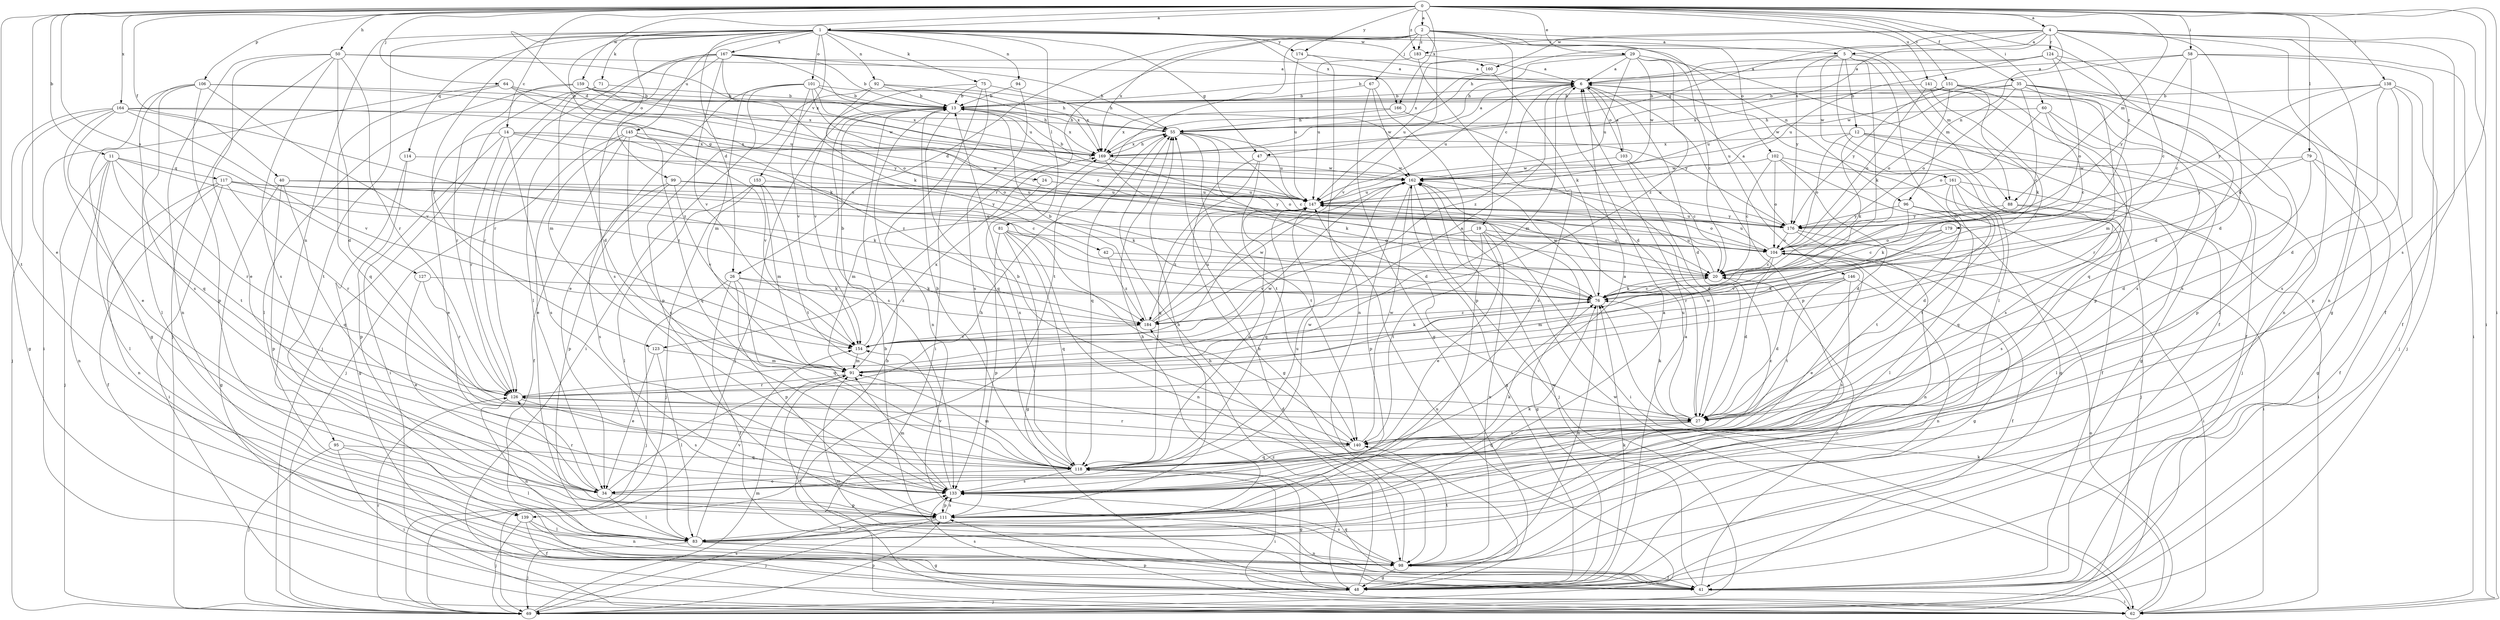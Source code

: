 strict digraph  {
0;
1;
2;
4;
5;
6;
11;
12;
13;
14;
19;
20;
24;
26;
27;
29;
34;
35;
40;
41;
42;
47;
48;
50;
55;
58;
60;
62;
64;
67;
69;
71;
75;
76;
79;
81;
83;
88;
91;
92;
94;
95;
96;
98;
99;
101;
102;
103;
104;
106;
111;
114;
117;
118;
123;
124;
126;
127;
133;
138;
139;
140;
141;
145;
146;
147;
151;
153;
154;
159;
160;
161;
162;
164;
166;
167;
169;
174;
176;
179;
183;
184;
0 -> 1  [label=a];
0 -> 2  [label=a];
0 -> 4  [label=a];
0 -> 11  [label=b];
0 -> 24  [label=d];
0 -> 29  [label=e];
0 -> 34  [label=e];
0 -> 35  [label=f];
0 -> 40  [label=f];
0 -> 50  [label=h];
0 -> 58  [label=i];
0 -> 60  [label=i];
0 -> 62  [label=i];
0 -> 64  [label=j];
0 -> 79  [label=l];
0 -> 88  [label=m];
0 -> 106  [label=p];
0 -> 127  [label=s];
0 -> 133  [label=s];
0 -> 138  [label=t];
0 -> 139  [label=t];
0 -> 141  [label=u];
0 -> 151  [label=v];
0 -> 159  [label=w];
0 -> 164  [label=x];
0 -> 166  [label=x];
0 -> 174  [label=y];
0 -> 179  [label=z];
0 -> 183  [label=z];
1 -> 5  [label=a];
1 -> 14  [label=c];
1 -> 26  [label=d];
1 -> 42  [label=g];
1 -> 47  [label=g];
1 -> 71  [label=k];
1 -> 75  [label=k];
1 -> 81  [label=l];
1 -> 92  [label=n];
1 -> 94  [label=n];
1 -> 95  [label=n];
1 -> 96  [label=n];
1 -> 99  [label=o];
1 -> 101  [label=o];
1 -> 114  [label=q];
1 -> 123  [label=r];
1 -> 139  [label=t];
1 -> 145  [label=u];
1 -> 153  [label=v];
1 -> 160  [label=w];
1 -> 166  [label=x];
1 -> 167  [label=x];
1 -> 174  [label=y];
2 -> 19  [label=c];
2 -> 26  [label=d];
2 -> 67  [label=j];
2 -> 88  [label=m];
2 -> 102  [label=o];
2 -> 123  [label=r];
2 -> 139  [label=t];
2 -> 146  [label=u];
2 -> 154  [label=v];
2 -> 169  [label=x];
2 -> 183  [label=z];
4 -> 5  [label=a];
4 -> 20  [label=c];
4 -> 27  [label=d];
4 -> 41  [label=f];
4 -> 47  [label=g];
4 -> 48  [label=g];
4 -> 55  [label=h];
4 -> 62  [label=i];
4 -> 96  [label=n];
4 -> 98  [label=n];
4 -> 124  [label=r];
4 -> 160  [label=w];
4 -> 169  [label=x];
4 -> 183  [label=z];
5 -> 6  [label=a];
5 -> 12  [label=b];
5 -> 76  [label=k];
5 -> 83  [label=l];
5 -> 88  [label=m];
5 -> 91  [label=m];
5 -> 161  [label=w];
5 -> 176  [label=y];
6 -> 13  [label=b];
6 -> 27  [label=d];
6 -> 91  [label=m];
6 -> 103  [label=o];
6 -> 111  [label=p];
6 -> 147  [label=u];
6 -> 161  [label=w];
6 -> 184  [label=z];
11 -> 69  [label=j];
11 -> 83  [label=l];
11 -> 98  [label=n];
11 -> 117  [label=q];
11 -> 126  [label=r];
11 -> 140  [label=t];
11 -> 184  [label=z];
12 -> 48  [label=g];
12 -> 69  [label=j];
12 -> 76  [label=k];
12 -> 104  [label=o];
12 -> 133  [label=s];
12 -> 169  [label=x];
13 -> 55  [label=h];
13 -> 69  [label=j];
13 -> 118  [label=q];
13 -> 133  [label=s];
13 -> 169  [label=x];
13 -> 176  [label=y];
14 -> 34  [label=e];
14 -> 62  [label=i];
14 -> 104  [label=o];
14 -> 126  [label=r];
14 -> 133  [label=s];
14 -> 169  [label=x];
14 -> 184  [label=z];
19 -> 34  [label=e];
19 -> 48  [label=g];
19 -> 98  [label=n];
19 -> 104  [label=o];
19 -> 140  [label=t];
19 -> 154  [label=v];
20 -> 76  [label=k];
20 -> 147  [label=u];
24 -> 91  [label=m];
24 -> 147  [label=u];
24 -> 176  [label=y];
26 -> 41  [label=f];
26 -> 69  [label=j];
26 -> 76  [label=k];
26 -> 111  [label=p];
26 -> 118  [label=q];
26 -> 184  [label=z];
27 -> 76  [label=k];
27 -> 118  [label=q];
27 -> 140  [label=t];
27 -> 147  [label=u];
27 -> 162  [label=w];
29 -> 6  [label=a];
29 -> 20  [label=c];
29 -> 41  [label=f];
29 -> 55  [label=h];
29 -> 147  [label=u];
29 -> 162  [label=w];
29 -> 169  [label=x];
29 -> 184  [label=z];
34 -> 55  [label=h];
34 -> 83  [label=l];
34 -> 111  [label=p];
34 -> 126  [label=r];
34 -> 147  [label=u];
35 -> 13  [label=b];
35 -> 20  [label=c];
35 -> 69  [label=j];
35 -> 83  [label=l];
35 -> 91  [label=m];
35 -> 104  [label=o];
35 -> 133  [label=s];
35 -> 147  [label=u];
40 -> 48  [label=g];
40 -> 111  [label=p];
40 -> 118  [label=q];
40 -> 147  [label=u];
40 -> 176  [label=y];
41 -> 13  [label=b];
41 -> 20  [label=c];
41 -> 62  [label=i];
41 -> 91  [label=m];
41 -> 118  [label=q];
41 -> 162  [label=w];
42 -> 20  [label=c];
42 -> 184  [label=z];
47 -> 48  [label=g];
47 -> 118  [label=q];
47 -> 140  [label=t];
47 -> 162  [label=w];
48 -> 6  [label=a];
48 -> 55  [label=h];
48 -> 69  [label=j];
48 -> 76  [label=k];
48 -> 133  [label=s];
48 -> 184  [label=z];
50 -> 6  [label=a];
50 -> 27  [label=d];
50 -> 34  [label=e];
50 -> 69  [label=j];
50 -> 98  [label=n];
50 -> 126  [label=r];
50 -> 133  [label=s];
50 -> 169  [label=x];
55 -> 6  [label=a];
55 -> 20  [label=c];
55 -> 27  [label=d];
55 -> 118  [label=q];
55 -> 140  [label=t];
55 -> 147  [label=u];
55 -> 169  [label=x];
58 -> 6  [label=a];
58 -> 20  [label=c];
58 -> 41  [label=f];
58 -> 62  [label=i];
58 -> 162  [label=w];
58 -> 176  [label=y];
60 -> 20  [label=c];
60 -> 55  [label=h];
60 -> 104  [label=o];
60 -> 111  [label=p];
60 -> 126  [label=r];
62 -> 13  [label=b];
62 -> 76  [label=k];
62 -> 104  [label=o];
62 -> 111  [label=p];
62 -> 162  [label=w];
64 -> 13  [label=b];
64 -> 62  [label=i];
64 -> 76  [label=k];
64 -> 118  [label=q];
64 -> 147  [label=u];
67 -> 13  [label=b];
67 -> 48  [label=g];
67 -> 111  [label=p];
67 -> 162  [label=w];
69 -> 91  [label=m];
69 -> 111  [label=p];
69 -> 126  [label=r];
69 -> 133  [label=s];
69 -> 147  [label=u];
71 -> 13  [label=b];
71 -> 69  [label=j];
71 -> 91  [label=m];
71 -> 126  [label=r];
75 -> 13  [label=b];
75 -> 62  [label=i];
75 -> 98  [label=n];
75 -> 154  [label=v];
75 -> 169  [label=x];
76 -> 20  [label=c];
76 -> 98  [label=n];
76 -> 162  [label=w];
76 -> 184  [label=z];
79 -> 27  [label=d];
79 -> 41  [label=f];
79 -> 48  [label=g];
79 -> 162  [label=w];
79 -> 176  [label=y];
81 -> 48  [label=g];
81 -> 98  [label=n];
81 -> 104  [label=o];
81 -> 111  [label=p];
81 -> 118  [label=q];
81 -> 140  [label=t];
83 -> 6  [label=a];
83 -> 48  [label=g];
83 -> 55  [label=h];
83 -> 69  [label=j];
83 -> 98  [label=n];
83 -> 154  [label=v];
88 -> 76  [label=k];
88 -> 83  [label=l];
88 -> 133  [label=s];
88 -> 176  [label=y];
91 -> 6  [label=a];
91 -> 41  [label=f];
91 -> 126  [label=r];
91 -> 169  [label=x];
92 -> 13  [label=b];
92 -> 20  [label=c];
92 -> 55  [label=h];
92 -> 111  [label=p];
92 -> 169  [label=x];
94 -> 13  [label=b];
94 -> 133  [label=s];
95 -> 62  [label=i];
95 -> 69  [label=j];
95 -> 83  [label=l];
95 -> 118  [label=q];
96 -> 62  [label=i];
96 -> 83  [label=l];
96 -> 126  [label=r];
96 -> 140  [label=t];
96 -> 176  [label=y];
98 -> 41  [label=f];
98 -> 48  [label=g];
98 -> 55  [label=h];
98 -> 133  [label=s];
98 -> 140  [label=t];
99 -> 76  [label=k];
99 -> 111  [label=p];
99 -> 133  [label=s];
99 -> 147  [label=u];
99 -> 154  [label=v];
101 -> 13  [label=b];
101 -> 20  [label=c];
101 -> 34  [label=e];
101 -> 55  [label=h];
101 -> 62  [label=i];
101 -> 91  [label=m];
101 -> 154  [label=v];
101 -> 176  [label=y];
102 -> 20  [label=c];
102 -> 27  [label=d];
102 -> 41  [label=f];
102 -> 48  [label=g];
102 -> 104  [label=o];
102 -> 162  [label=w];
103 -> 6  [label=a];
103 -> 20  [label=c];
103 -> 27  [label=d];
103 -> 162  [label=w];
104 -> 20  [label=c];
104 -> 27  [label=d];
104 -> 34  [label=e];
104 -> 41  [label=f];
104 -> 48  [label=g];
104 -> 147  [label=u];
106 -> 13  [label=b];
106 -> 48  [label=g];
106 -> 83  [label=l];
106 -> 111  [label=p];
106 -> 133  [label=s];
106 -> 154  [label=v];
106 -> 169  [label=x];
111 -> 55  [label=h];
111 -> 69  [label=j];
111 -> 76  [label=k];
111 -> 83  [label=l];
111 -> 133  [label=s];
114 -> 48  [label=g];
114 -> 111  [label=p];
114 -> 162  [label=w];
117 -> 20  [label=c];
117 -> 41  [label=f];
117 -> 62  [label=i];
117 -> 76  [label=k];
117 -> 98  [label=n];
117 -> 104  [label=o];
117 -> 126  [label=r];
117 -> 147  [label=u];
118 -> 6  [label=a];
118 -> 13  [label=b];
118 -> 34  [label=e];
118 -> 48  [label=g];
118 -> 62  [label=i];
118 -> 91  [label=m];
118 -> 133  [label=s];
118 -> 147  [label=u];
118 -> 162  [label=w];
118 -> 169  [label=x];
123 -> 34  [label=e];
123 -> 83  [label=l];
123 -> 91  [label=m];
124 -> 6  [label=a];
124 -> 13  [label=b];
124 -> 27  [label=d];
124 -> 98  [label=n];
124 -> 104  [label=o];
124 -> 147  [label=u];
126 -> 27  [label=d];
126 -> 98  [label=n];
126 -> 133  [label=s];
126 -> 162  [label=w];
127 -> 34  [label=e];
127 -> 76  [label=k];
127 -> 126  [label=r];
133 -> 76  [label=k];
133 -> 91  [label=m];
133 -> 111  [label=p];
133 -> 154  [label=v];
138 -> 13  [label=b];
138 -> 27  [label=d];
138 -> 69  [label=j];
138 -> 76  [label=k];
138 -> 111  [label=p];
138 -> 133  [label=s];
138 -> 176  [label=y];
139 -> 41  [label=f];
139 -> 69  [label=j];
139 -> 83  [label=l];
139 -> 98  [label=n];
140 -> 13  [label=b];
140 -> 20  [label=c];
140 -> 118  [label=q];
140 -> 126  [label=r];
140 -> 162  [label=w];
141 -> 13  [label=b];
141 -> 104  [label=o];
141 -> 111  [label=p];
141 -> 133  [label=s];
141 -> 154  [label=v];
145 -> 34  [label=e];
145 -> 41  [label=f];
145 -> 69  [label=j];
145 -> 118  [label=q];
145 -> 133  [label=s];
145 -> 154  [label=v];
145 -> 169  [label=x];
146 -> 27  [label=d];
146 -> 76  [label=k];
146 -> 91  [label=m];
146 -> 98  [label=n];
146 -> 133  [label=s];
146 -> 140  [label=t];
147 -> 104  [label=o];
147 -> 118  [label=q];
147 -> 176  [label=y];
147 -> 184  [label=z];
151 -> 13  [label=b];
151 -> 41  [label=f];
151 -> 76  [label=k];
151 -> 104  [label=o];
151 -> 118  [label=q];
151 -> 169  [label=x];
151 -> 176  [label=y];
153 -> 69  [label=j];
153 -> 83  [label=l];
153 -> 91  [label=m];
153 -> 140  [label=t];
153 -> 147  [label=u];
154 -> 13  [label=b];
154 -> 76  [label=k];
154 -> 91  [label=m];
159 -> 13  [label=b];
159 -> 83  [label=l];
159 -> 104  [label=o];
159 -> 126  [label=r];
159 -> 162  [label=w];
159 -> 169  [label=x];
160 -> 76  [label=k];
160 -> 147  [label=u];
161 -> 27  [label=d];
161 -> 62  [label=i];
161 -> 69  [label=j];
161 -> 118  [label=q];
161 -> 140  [label=t];
161 -> 147  [label=u];
162 -> 13  [label=b];
162 -> 48  [label=g];
162 -> 62  [label=i];
162 -> 69  [label=j];
162 -> 111  [label=p];
162 -> 147  [label=u];
164 -> 34  [label=e];
164 -> 48  [label=g];
164 -> 55  [label=h];
164 -> 69  [label=j];
164 -> 118  [label=q];
164 -> 154  [label=v];
164 -> 176  [label=y];
164 -> 184  [label=z];
166 -> 55  [label=h];
166 -> 133  [label=s];
166 -> 169  [label=x];
167 -> 6  [label=a];
167 -> 13  [label=b];
167 -> 27  [label=d];
167 -> 55  [label=h];
167 -> 76  [label=k];
167 -> 83  [label=l];
167 -> 126  [label=r];
167 -> 133  [label=s];
167 -> 147  [label=u];
167 -> 154  [label=v];
169 -> 55  [label=h];
169 -> 76  [label=k];
169 -> 104  [label=o];
169 -> 162  [label=w];
174 -> 6  [label=a];
174 -> 98  [label=n];
174 -> 147  [label=u];
176 -> 6  [label=a];
176 -> 62  [label=i];
176 -> 98  [label=n];
176 -> 104  [label=o];
176 -> 147  [label=u];
179 -> 20  [label=c];
179 -> 104  [label=o];
179 -> 154  [label=v];
183 -> 6  [label=a];
183 -> 27  [label=d];
183 -> 147  [label=u];
184 -> 13  [label=b];
184 -> 147  [label=u];
184 -> 154  [label=v];
184 -> 162  [label=w];
}
